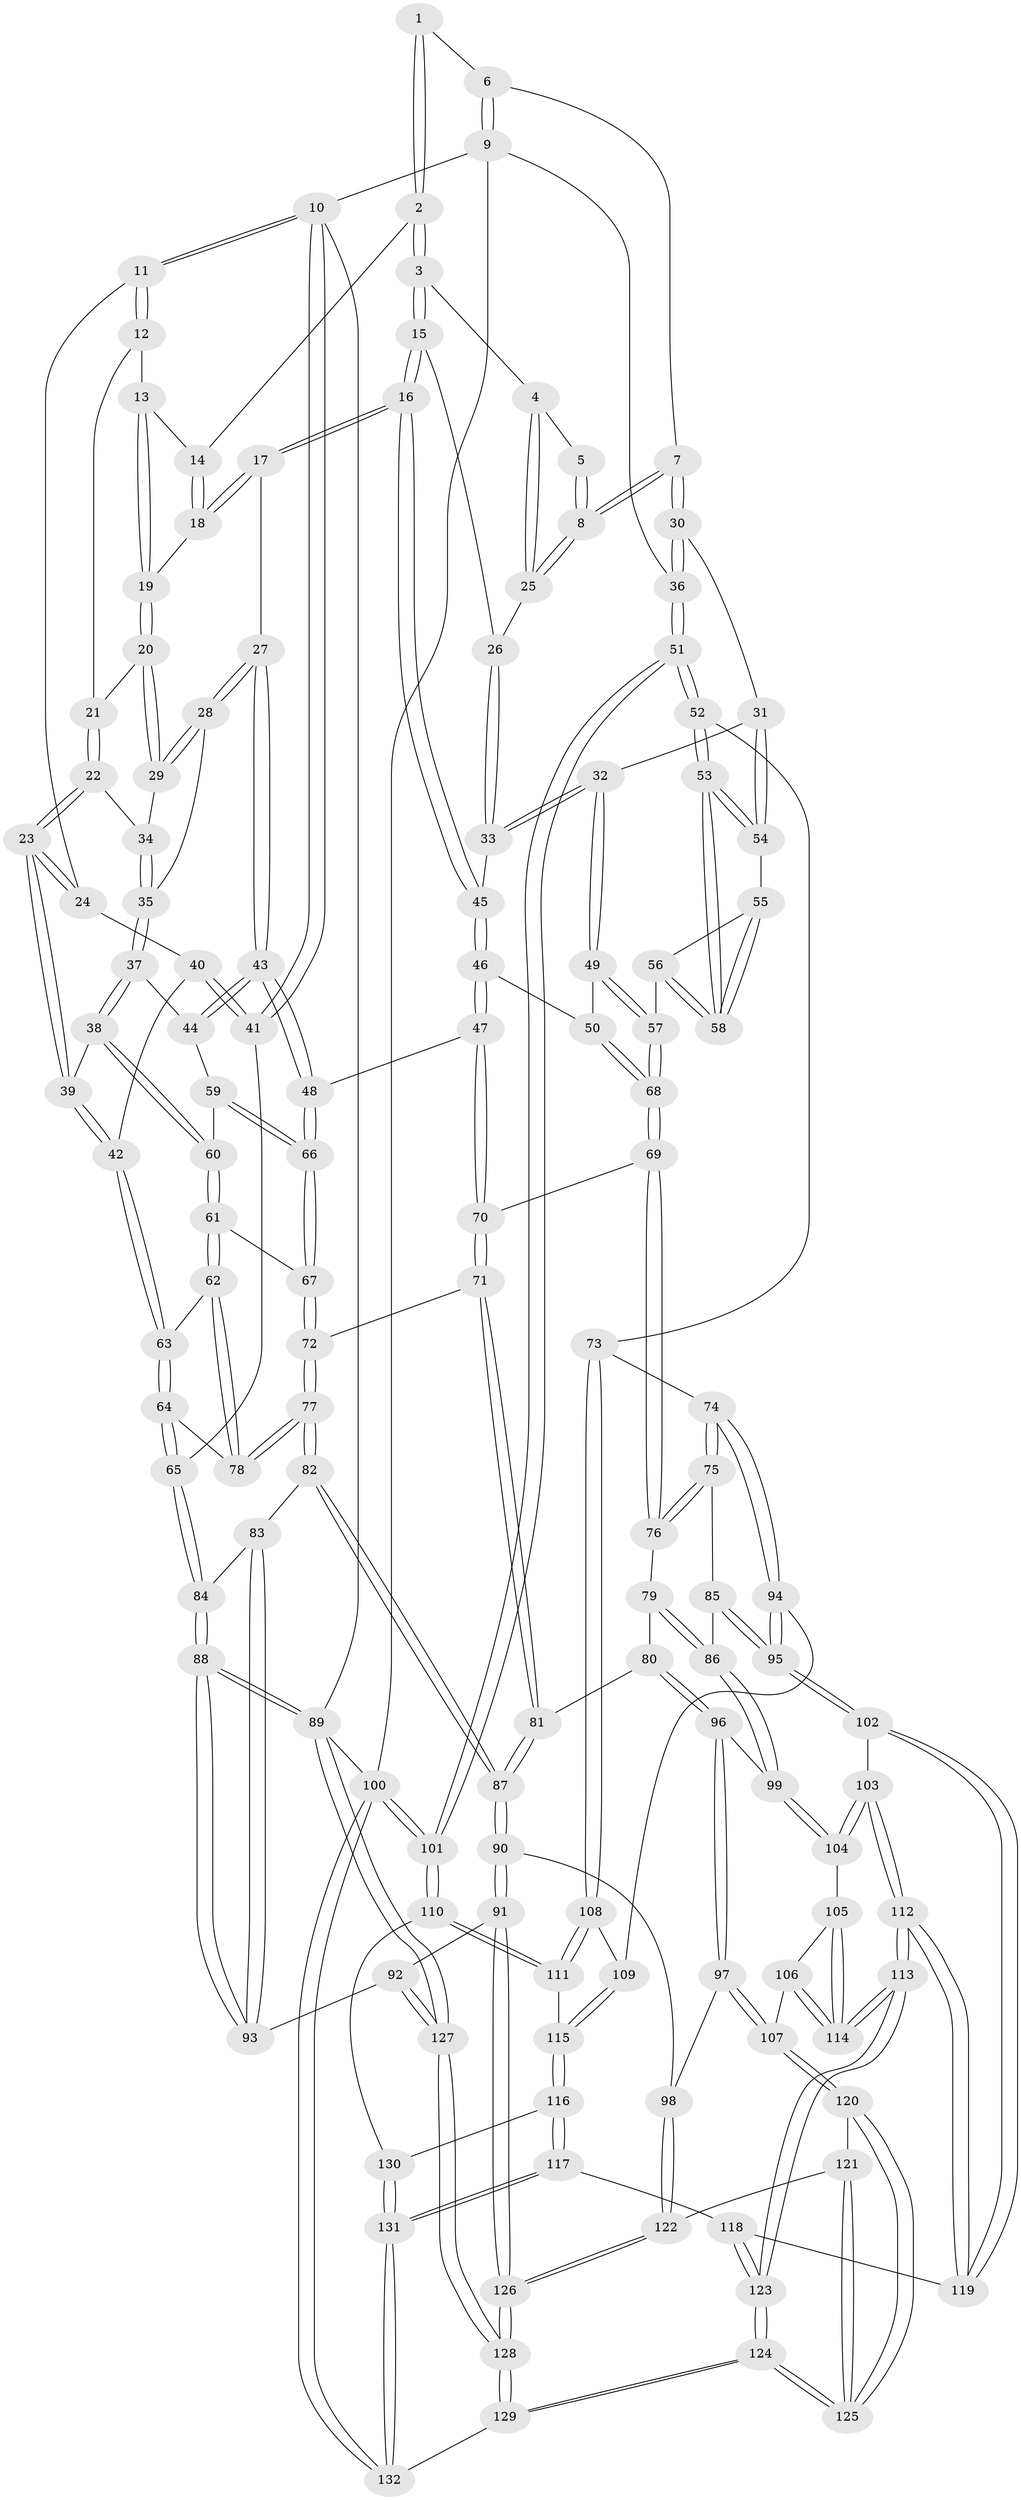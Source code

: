 // coarse degree distribution, {3: 0.10256410256410256, 4: 0.4230769230769231, 5: 0.358974358974359, 6: 0.07692307692307693, 2: 0.02564102564102564, 8: 0.01282051282051282}
// Generated by graph-tools (version 1.1) at 2025/52/02/27/25 19:52:43]
// undirected, 132 vertices, 327 edges
graph export_dot {
graph [start="1"]
  node [color=gray90,style=filled];
  1 [pos="+0.8600422923961442+0"];
  2 [pos="+0.5194224470410489+0"];
  3 [pos="+0.5952213711902042+0.01745144322421991"];
  4 [pos="+0.7039693897209391+0.09842585786382853"];
  5 [pos="+0.7875840590803889+0"];
  6 [pos="+0.9394915178008066+0"];
  7 [pos="+0.8272411035178187+0.15412122893868302"];
  8 [pos="+0.8098618714610794+0.14281714496122971"];
  9 [pos="+1+0"];
  10 [pos="+0+0"];
  11 [pos="+0+0"];
  12 [pos="+0.20269589491394352+0"];
  13 [pos="+0.3026671492251112+0"];
  14 [pos="+0.4052265270066762+0"];
  15 [pos="+0.5222546195986771+0.23056977528981165"];
  16 [pos="+0.5207730259243623+0.23270433822177428"];
  17 [pos="+0.5072665022046744+0.2321943294414534"];
  18 [pos="+0.45160679832042816+0.13601750546095207"];
  19 [pos="+0.3823828753888632+0.13318840745298044"];
  20 [pos="+0.34848831374181566+0.17117846371992945"];
  21 [pos="+0.21510102237744033+0"];
  22 [pos="+0.234364882108477+0.1956682720914282"];
  23 [pos="+0.1820404156075694+0.2696208654067648"];
  24 [pos="+0.10413767581173691+0.21298652703773696"];
  25 [pos="+0.7078051982653216+0.10409422363908238"];
  26 [pos="+0.6757141579159964+0.15893104183350762"];
  27 [pos="+0.478810314497956+0.24426995292817807"];
  28 [pos="+0.44612226824728257+0.24260318570425726"];
  29 [pos="+0.34716823582087486+0.18040360689820703"];
  30 [pos="+0.8860238671232509+0.22170476682540813"];
  31 [pos="+0.8672640778243786+0.24870510411730828"];
  32 [pos="+0.7151021038999708+0.30386118729507766"];
  33 [pos="+0.7078271093616259+0.30099611367128615"];
  34 [pos="+0.30526653969134493+0.19819939288092953"];
  35 [pos="+0.3434382845415298+0.2913935850611716"];
  36 [pos="+1+0.09850043342922866"];
  37 [pos="+0.33484787157466606+0.30182961503459854"];
  38 [pos="+0.20883287276992962+0.33220942482945126"];
  39 [pos="+0.1870774618803635+0.3122480311042497"];
  40 [pos="+0.012181464760878549+0.25030415805359096"];
  41 [pos="+0+0.19741488846018937"];
  42 [pos="+0.0713444187332089+0.372137164055101"];
  43 [pos="+0.41560364636623665+0.395759007480133"];
  44 [pos="+0.37735686459883844+0.3749160506426553"];
  45 [pos="+0.5735168740191806+0.290172417816513"];
  46 [pos="+0.558170141331778+0.4201966250649993"];
  47 [pos="+0.552668034382666+0.42465978769788365"];
  48 [pos="+0.41703282347105103+0.40021752818480505"];
  49 [pos="+0.7135917700974351+0.3669985023804664"];
  50 [pos="+0.6277871525983858+0.4460517482739647"];
  51 [pos="+1+0.6021707734838175"];
  52 [pos="+1+0.6042145828010187"];
  53 [pos="+1+0.6024448363014441"];
  54 [pos="+0.8688626741116009+0.26928960013357506"];
  55 [pos="+0.8606487648829318+0.3047814651433639"];
  56 [pos="+0.8055836304579774+0.47570180144273516"];
  57 [pos="+0.7741521365380295+0.4785543527487775"];
  58 [pos="+0.9068973598919506+0.5247278958720782"];
  59 [pos="+0.27524319870274916+0.3997326426673094"];
  60 [pos="+0.23114976608796545+0.39002741616907416"];
  61 [pos="+0.21353433708835606+0.502288171168119"];
  62 [pos="+0.20879724719391585+0.5084944305268343"];
  63 [pos="+0.06295582644564716+0.38106560894330804"];
  64 [pos="+0+0.48867022029978924"];
  65 [pos="+0+0.5056268616417028"];
  66 [pos="+0.38780978371856567+0.4822156593101025"];
  67 [pos="+0.3880601075845496+0.5119628994066682"];
  68 [pos="+0.6960058177323248+0.5448419051320583"];
  69 [pos="+0.6860815947378195+0.5762625512636468"];
  70 [pos="+0.5196996610344174+0.5179820585112328"];
  71 [pos="+0.4392659696110234+0.5853592039057225"];
  72 [pos="+0.4025434167009443+0.5366549643189304"];
  73 [pos="+1+0.6060310181316528"];
  74 [pos="+0.9462011716045821+0.6401867823651111"];
  75 [pos="+0.905808565300895+0.6482413749933225"];
  76 [pos="+0.6861087092883844+0.5768026092794992"];
  77 [pos="+0.1842749263514732+0.6048753313808396"];
  78 [pos="+0.17237617859071236+0.5688831643744382"];
  79 [pos="+0.6820980095942388+0.5877881550550621"];
  80 [pos="+0.49545697844622677+0.6739188522538319"];
  81 [pos="+0.4393244502436555+0.6385957328949758"];
  82 [pos="+0.1850383301123496+0.6082177073570085"];
  83 [pos="+0.10535206150315687+0.7006181657758792"];
  84 [pos="+0+0.5772211053700961"];
  85 [pos="+0.861510940493479+0.6749841364701666"];
  86 [pos="+0.704022962160653+0.7189199784421759"];
  87 [pos="+0.31655763591751934+0.7191876017174361"];
  88 [pos="+0+1"];
  89 [pos="+0+1"];
  90 [pos="+0.3042591512593561+0.7861074968683794"];
  91 [pos="+0.2803955792224743+0.8130876605343255"];
  92 [pos="+0.23627874309319968+0.8171773113027677"];
  93 [pos="+0.08924970791717958+0.8201119444948497"];
  94 [pos="+0.8326620913269612+0.8257634216419136"];
  95 [pos="+0.7843866784662152+0.8142833798931298"];
  96 [pos="+0.5184362312918999+0.7124323790253759"];
  97 [pos="+0.5272237161877523+0.7854384915463825"];
  98 [pos="+0.3732432437708927+0.8255945989328866"];
  99 [pos="+0.7008071703023504+0.7284137924165759"];
  100 [pos="+1+1"];
  101 [pos="+1+1"];
  102 [pos="+0.761109786386907+0.8164976545834924"];
  103 [pos="+0.7451986488975905+0.8134938786372612"];
  104 [pos="+0.7078395335140114+0.7861049218209138"];
  105 [pos="+0.6797820732229626+0.8046708814001888"];
  106 [pos="+0.5473589472663642+0.8227493223528454"];
  107 [pos="+0.54232390194558+0.8208138270051016"];
  108 [pos="+0.9277807588805104+0.8193072354714074"];
  109 [pos="+0.833501635925174+0.8264143827342761"];
  110 [pos="+1+0.9996122210707854"];
  111 [pos="+0.9413346219606027+0.8911783794754302"];
  112 [pos="+0.7217649656853758+0.9294390453009174"];
  113 [pos="+0.6449249449150711+1"];
  114 [pos="+0.6315281438274009+0.9534129716704529"];
  115 [pos="+0.869056046631668+0.91683023185583"];
  116 [pos="+0.8567003176780263+0.9373895236803886"];
  117 [pos="+0.852166999925299+0.9414795808024464"];
  118 [pos="+0.8203681017975561+0.9335162483679904"];
  119 [pos="+0.7994826450800399+0.9203098336016086"];
  120 [pos="+0.5186951029824578+0.8502947448909015"];
  121 [pos="+0.4366599764628543+0.8919977196867787"];
  122 [pos="+0.43494332632198923+0.8916855179535333"];
  123 [pos="+0.6418722834074265+1"];
  124 [pos="+0.5997438630910881+1"];
  125 [pos="+0.5417543204129326+1"];
  126 [pos="+0.28503548903441334+1"];
  127 [pos="+0+1"];
  128 [pos="+0.24156263670167719+1"];
  129 [pos="+0.5992581280814523+1"];
  130 [pos="+0.9238966070276913+0.9756192721664969"];
  131 [pos="+0.8284390877100439+1"];
  132 [pos="+0.7909077342931468+1"];
  1 -- 2;
  1 -- 2;
  1 -- 6;
  2 -- 3;
  2 -- 3;
  2 -- 14;
  3 -- 4;
  3 -- 15;
  3 -- 15;
  4 -- 5;
  4 -- 25;
  4 -- 25;
  5 -- 8;
  5 -- 8;
  6 -- 7;
  6 -- 9;
  6 -- 9;
  7 -- 8;
  7 -- 8;
  7 -- 30;
  7 -- 30;
  8 -- 25;
  8 -- 25;
  9 -- 10;
  9 -- 36;
  9 -- 100;
  10 -- 11;
  10 -- 11;
  10 -- 41;
  10 -- 41;
  10 -- 89;
  11 -- 12;
  11 -- 12;
  11 -- 24;
  12 -- 13;
  12 -- 21;
  13 -- 14;
  13 -- 19;
  13 -- 19;
  14 -- 18;
  14 -- 18;
  15 -- 16;
  15 -- 16;
  15 -- 26;
  16 -- 17;
  16 -- 17;
  16 -- 45;
  16 -- 45;
  17 -- 18;
  17 -- 18;
  17 -- 27;
  18 -- 19;
  19 -- 20;
  19 -- 20;
  20 -- 21;
  20 -- 29;
  20 -- 29;
  21 -- 22;
  21 -- 22;
  22 -- 23;
  22 -- 23;
  22 -- 34;
  23 -- 24;
  23 -- 24;
  23 -- 39;
  23 -- 39;
  24 -- 40;
  25 -- 26;
  26 -- 33;
  26 -- 33;
  27 -- 28;
  27 -- 28;
  27 -- 43;
  27 -- 43;
  28 -- 29;
  28 -- 29;
  28 -- 35;
  29 -- 34;
  30 -- 31;
  30 -- 36;
  30 -- 36;
  31 -- 32;
  31 -- 54;
  31 -- 54;
  32 -- 33;
  32 -- 33;
  32 -- 49;
  32 -- 49;
  33 -- 45;
  34 -- 35;
  34 -- 35;
  35 -- 37;
  35 -- 37;
  36 -- 51;
  36 -- 51;
  37 -- 38;
  37 -- 38;
  37 -- 44;
  38 -- 39;
  38 -- 60;
  38 -- 60;
  39 -- 42;
  39 -- 42;
  40 -- 41;
  40 -- 41;
  40 -- 42;
  41 -- 65;
  42 -- 63;
  42 -- 63;
  43 -- 44;
  43 -- 44;
  43 -- 48;
  43 -- 48;
  44 -- 59;
  45 -- 46;
  45 -- 46;
  46 -- 47;
  46 -- 47;
  46 -- 50;
  47 -- 48;
  47 -- 70;
  47 -- 70;
  48 -- 66;
  48 -- 66;
  49 -- 50;
  49 -- 57;
  49 -- 57;
  50 -- 68;
  50 -- 68;
  51 -- 52;
  51 -- 52;
  51 -- 101;
  51 -- 101;
  52 -- 53;
  52 -- 53;
  52 -- 73;
  53 -- 54;
  53 -- 54;
  53 -- 58;
  53 -- 58;
  54 -- 55;
  55 -- 56;
  55 -- 58;
  55 -- 58;
  56 -- 57;
  56 -- 58;
  56 -- 58;
  57 -- 68;
  57 -- 68;
  59 -- 60;
  59 -- 66;
  59 -- 66;
  60 -- 61;
  60 -- 61;
  61 -- 62;
  61 -- 62;
  61 -- 67;
  62 -- 63;
  62 -- 78;
  62 -- 78;
  63 -- 64;
  63 -- 64;
  64 -- 65;
  64 -- 65;
  64 -- 78;
  65 -- 84;
  65 -- 84;
  66 -- 67;
  66 -- 67;
  67 -- 72;
  67 -- 72;
  68 -- 69;
  68 -- 69;
  69 -- 70;
  69 -- 76;
  69 -- 76;
  70 -- 71;
  70 -- 71;
  71 -- 72;
  71 -- 81;
  71 -- 81;
  72 -- 77;
  72 -- 77;
  73 -- 74;
  73 -- 108;
  73 -- 108;
  74 -- 75;
  74 -- 75;
  74 -- 94;
  74 -- 94;
  75 -- 76;
  75 -- 76;
  75 -- 85;
  76 -- 79;
  77 -- 78;
  77 -- 78;
  77 -- 82;
  77 -- 82;
  79 -- 80;
  79 -- 86;
  79 -- 86;
  80 -- 81;
  80 -- 96;
  80 -- 96;
  81 -- 87;
  81 -- 87;
  82 -- 83;
  82 -- 87;
  82 -- 87;
  83 -- 84;
  83 -- 93;
  83 -- 93;
  84 -- 88;
  84 -- 88;
  85 -- 86;
  85 -- 95;
  85 -- 95;
  86 -- 99;
  86 -- 99;
  87 -- 90;
  87 -- 90;
  88 -- 89;
  88 -- 89;
  88 -- 93;
  88 -- 93;
  89 -- 127;
  89 -- 127;
  89 -- 100;
  90 -- 91;
  90 -- 91;
  90 -- 98;
  91 -- 92;
  91 -- 126;
  91 -- 126;
  92 -- 93;
  92 -- 127;
  92 -- 127;
  94 -- 95;
  94 -- 95;
  94 -- 109;
  95 -- 102;
  95 -- 102;
  96 -- 97;
  96 -- 97;
  96 -- 99;
  97 -- 98;
  97 -- 107;
  97 -- 107;
  98 -- 122;
  98 -- 122;
  99 -- 104;
  99 -- 104;
  100 -- 101;
  100 -- 101;
  100 -- 132;
  100 -- 132;
  101 -- 110;
  101 -- 110;
  102 -- 103;
  102 -- 119;
  102 -- 119;
  103 -- 104;
  103 -- 104;
  103 -- 112;
  103 -- 112;
  104 -- 105;
  105 -- 106;
  105 -- 114;
  105 -- 114;
  106 -- 107;
  106 -- 114;
  106 -- 114;
  107 -- 120;
  107 -- 120;
  108 -- 109;
  108 -- 111;
  108 -- 111;
  109 -- 115;
  109 -- 115;
  110 -- 111;
  110 -- 111;
  110 -- 130;
  111 -- 115;
  112 -- 113;
  112 -- 113;
  112 -- 119;
  112 -- 119;
  113 -- 114;
  113 -- 114;
  113 -- 123;
  113 -- 123;
  115 -- 116;
  115 -- 116;
  116 -- 117;
  116 -- 117;
  116 -- 130;
  117 -- 118;
  117 -- 131;
  117 -- 131;
  118 -- 119;
  118 -- 123;
  118 -- 123;
  120 -- 121;
  120 -- 125;
  120 -- 125;
  121 -- 122;
  121 -- 125;
  121 -- 125;
  122 -- 126;
  122 -- 126;
  123 -- 124;
  123 -- 124;
  124 -- 125;
  124 -- 125;
  124 -- 129;
  124 -- 129;
  126 -- 128;
  126 -- 128;
  127 -- 128;
  127 -- 128;
  128 -- 129;
  128 -- 129;
  129 -- 132;
  130 -- 131;
  130 -- 131;
  131 -- 132;
  131 -- 132;
}
